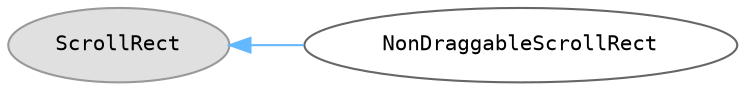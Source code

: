 digraph "Graphical Class Hierarchy"
{
 // INTERACTIVE_SVG=YES
 // LATEX_PDF_SIZE
  bgcolor="transparent";
  edge [fontname=Helvetica,fontsize=10,labelfontname=Helvetica,labelfontsize=10];
  node [fontname=Helvetica,fontsize=10,fontname=Consolas fontsize=10 style=filled height=0.2 width=0.4 margin=0.1];
  rankdir="LR";
  Node0 [id="Node000000",label="ScrollRect",height=0.2,width=0.4,color="grey60", fillcolor="#E0E0E0", style="filled",tooltip=" "];
  Node0 -> Node1 [id="edge144_Node000000_Node000001",dir="back",color="steelblue1",style="solid",tooltip=" "];
  Node1 [id="Node000001",label="NonDraggableScrollRect",height=0.2,width=0.4,color="grey40", fillcolor="white", style="filled",URL="$class_non_draggable_scroll_rect.html",tooltip=" "];
}
